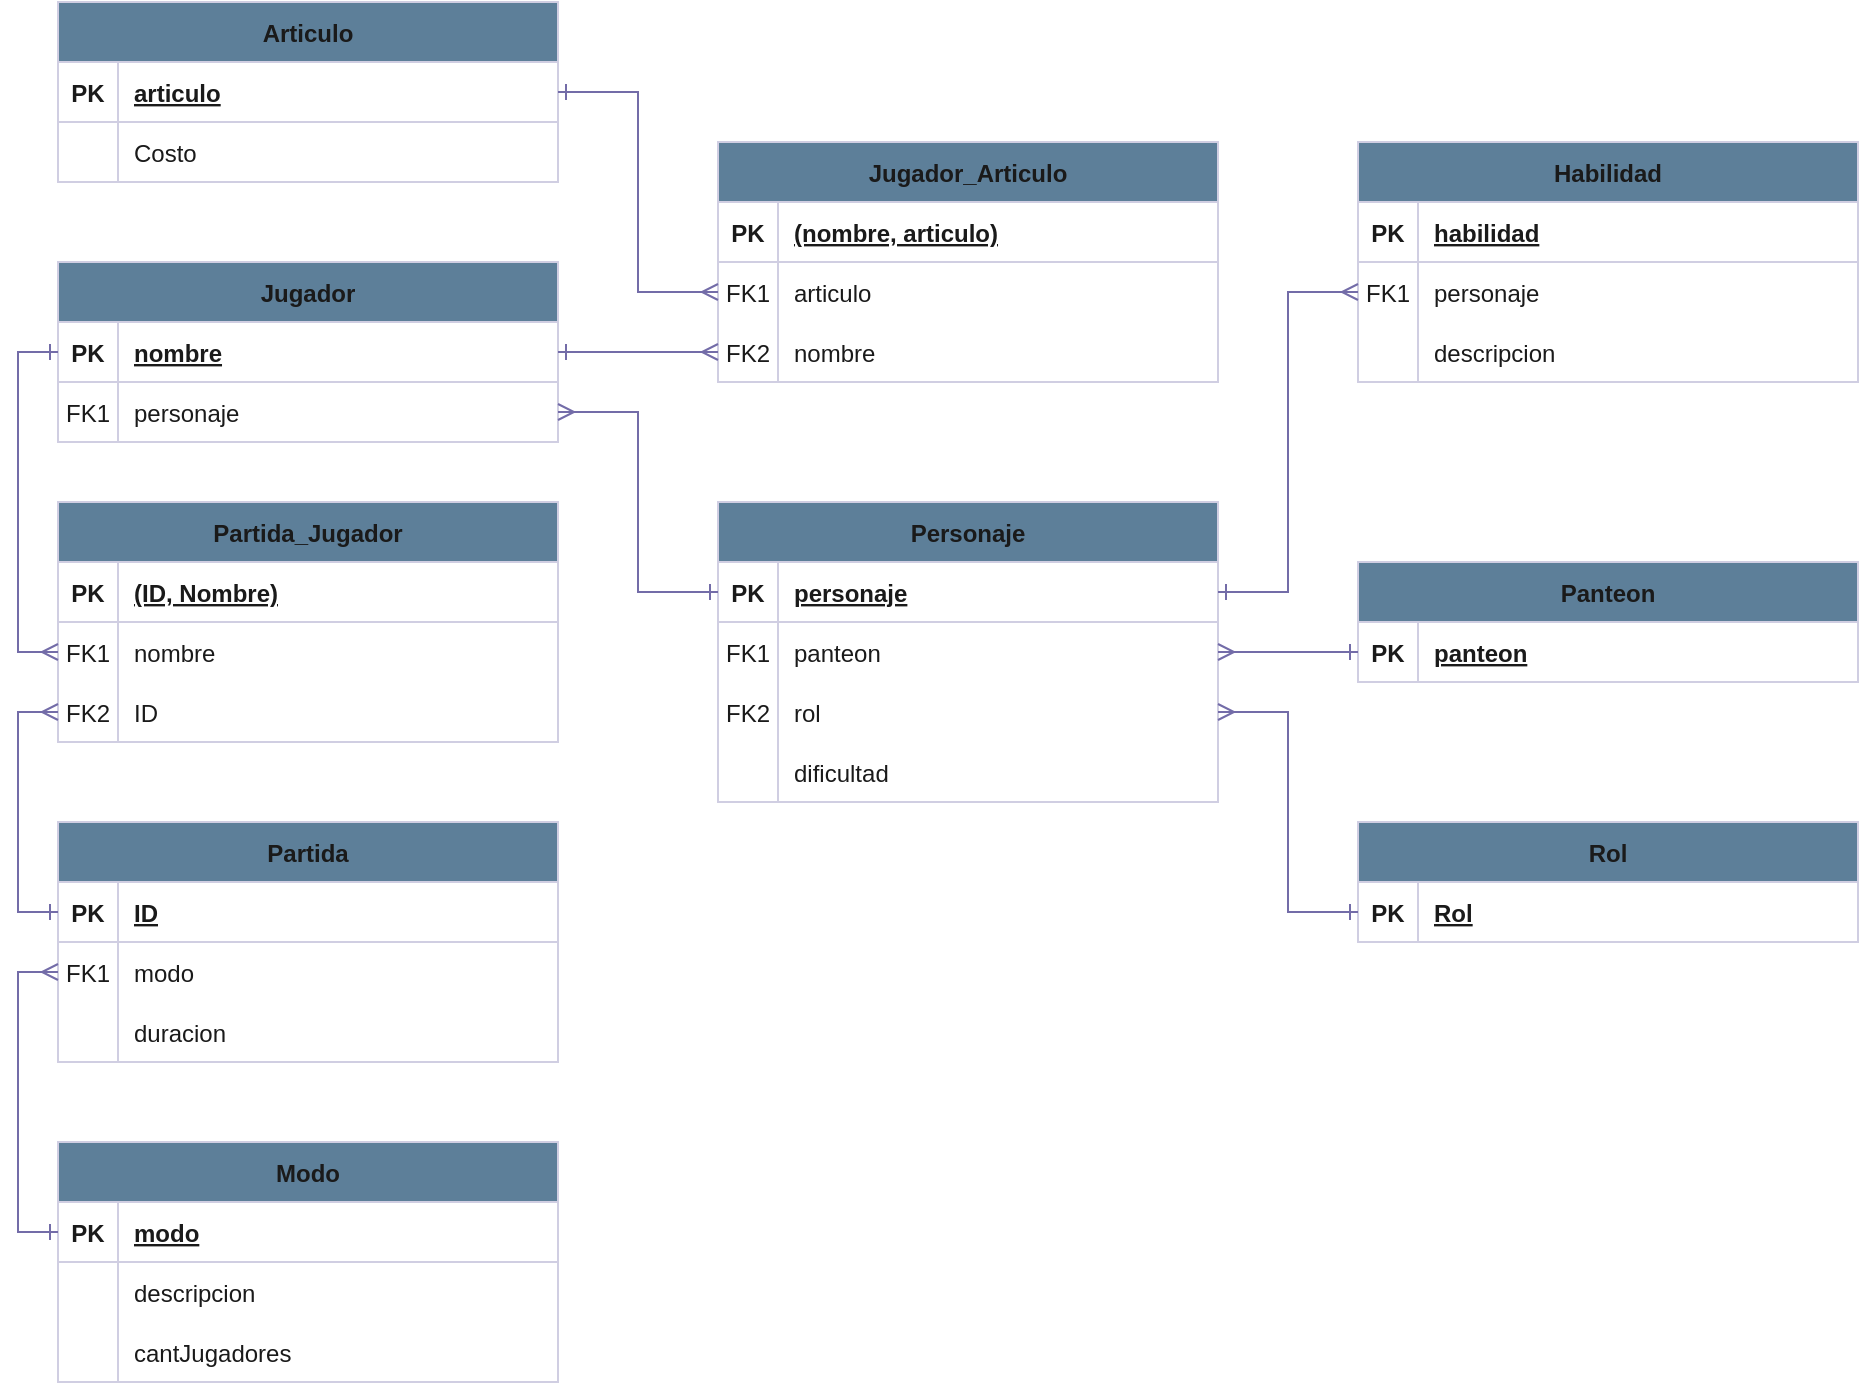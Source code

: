 <mxfile version="22.0.2" type="google">
  <diagram id="R2lEEEUBdFMjLlhIrx00" name="Page-1">
    <mxGraphModel grid="1" page="1" gridSize="10" guides="1" tooltips="1" connect="1" arrows="1" fold="1" pageScale="1" pageWidth="850" pageHeight="1100" math="0" shadow="0" extFonts="Permanent Marker^https://fonts.googleapis.com/css?family=Permanent+Marker">
      <root>
        <mxCell id="0" />
        <mxCell id="1" parent="0" />
        <mxCell id="KKrCqWCOpTI7izdTJBtK-105" value="" style="group" connectable="0" vertex="1" parent="1">
          <mxGeometry x="390" y="-130" width="900" height="690" as="geometry" />
        </mxCell>
        <mxCell id="nKN4ZVW61jlJvXk-M79a-65" value="Jugador" style="shape=table;startSize=30;container=1;collapsible=1;childLayout=tableLayout;fixedRows=1;rowLines=0;fontStyle=1;align=center;resizeLast=1;labelBackgroundColor=none;fillColor=#5D7F99;strokeColor=#D0CEE2;fontColor=#1A1A1A;" vertex="1" parent="KKrCqWCOpTI7izdTJBtK-105">
          <mxGeometry y="130" width="250" height="90" as="geometry" />
        </mxCell>
        <mxCell id="nKN4ZVW61jlJvXk-M79a-66" value="" style="shape=partialRectangle;collapsible=0;dropTarget=0;pointerEvents=0;fillColor=none;points=[[0,0.5],[1,0.5]];portConstraint=eastwest;top=0;left=0;right=0;bottom=1;labelBackgroundColor=none;strokeColor=#D0CEE2;fontColor=#1A1A1A;" vertex="1" parent="nKN4ZVW61jlJvXk-M79a-65">
          <mxGeometry y="30" width="250" height="30" as="geometry" />
        </mxCell>
        <mxCell id="nKN4ZVW61jlJvXk-M79a-67" value="PK" style="shape=partialRectangle;overflow=hidden;connectable=0;fillColor=none;top=0;left=0;bottom=0;right=0;fontStyle=1;labelBackgroundColor=none;strokeColor=#D0CEE2;fontColor=#1A1A1A;" vertex="1" parent="nKN4ZVW61jlJvXk-M79a-66">
          <mxGeometry width="30" height="30" as="geometry">
            <mxRectangle width="30" height="30" as="alternateBounds" />
          </mxGeometry>
        </mxCell>
        <mxCell id="nKN4ZVW61jlJvXk-M79a-68" value="nombre" style="shape=partialRectangle;overflow=hidden;connectable=0;fillColor=none;top=0;left=0;bottom=0;right=0;align=left;spacingLeft=6;fontStyle=5;labelBackgroundColor=none;strokeColor=#D0CEE2;fontColor=#1A1A1A;" vertex="1" parent="nKN4ZVW61jlJvXk-M79a-66">
          <mxGeometry x="30" width="220" height="30" as="geometry">
            <mxRectangle width="220" height="30" as="alternateBounds" />
          </mxGeometry>
        </mxCell>
        <mxCell id="nKN4ZVW61jlJvXk-M79a-69" value="" style="shape=partialRectangle;collapsible=0;dropTarget=0;pointerEvents=0;fillColor=none;points=[[0,0.5],[1,0.5]];portConstraint=eastwest;top=0;left=0;right=0;bottom=0;labelBackgroundColor=none;strokeColor=#D0CEE2;fontColor=#1A1A1A;" vertex="1" parent="nKN4ZVW61jlJvXk-M79a-65">
          <mxGeometry y="60" width="250" height="30" as="geometry" />
        </mxCell>
        <mxCell id="nKN4ZVW61jlJvXk-M79a-70" value="FK1" style="shape=partialRectangle;overflow=hidden;connectable=0;fillColor=none;top=0;left=0;bottom=0;right=0;labelBackgroundColor=none;strokeColor=#D0CEE2;fontColor=#1A1A1A;" vertex="1" parent="nKN4ZVW61jlJvXk-M79a-69">
          <mxGeometry width="30" height="30" as="geometry">
            <mxRectangle width="30" height="30" as="alternateBounds" />
          </mxGeometry>
        </mxCell>
        <mxCell id="nKN4ZVW61jlJvXk-M79a-71" value="personaje" style="shape=partialRectangle;overflow=hidden;connectable=0;fillColor=none;top=0;left=0;bottom=0;right=0;align=left;spacingLeft=6;labelBackgroundColor=none;strokeColor=#D0CEE2;fontColor=#1A1A1A;" vertex="1" parent="nKN4ZVW61jlJvXk-M79a-69">
          <mxGeometry x="30" width="220" height="30" as="geometry">
            <mxRectangle width="220" height="30" as="alternateBounds" />
          </mxGeometry>
        </mxCell>
        <mxCell id="nKN4ZVW61jlJvXk-M79a-75" value="Modo" style="shape=table;startSize=30;container=1;collapsible=1;childLayout=tableLayout;fixedRows=1;rowLines=0;fontStyle=1;align=center;resizeLast=1;labelBackgroundColor=none;fillColor=#5D7F99;strokeColor=#D0CEE2;fontColor=#1A1A1A;" vertex="1" parent="KKrCqWCOpTI7izdTJBtK-105">
          <mxGeometry y="570" width="250" height="120" as="geometry" />
        </mxCell>
        <mxCell id="nKN4ZVW61jlJvXk-M79a-76" value="" style="shape=partialRectangle;collapsible=0;dropTarget=0;pointerEvents=0;fillColor=none;points=[[0,0.5],[1,0.5]];portConstraint=eastwest;top=0;left=0;right=0;bottom=1;labelBackgroundColor=none;strokeColor=#D0CEE2;fontColor=#1A1A1A;" vertex="1" parent="nKN4ZVW61jlJvXk-M79a-75">
          <mxGeometry y="30" width="250" height="30" as="geometry" />
        </mxCell>
        <mxCell id="nKN4ZVW61jlJvXk-M79a-77" value="PK" style="shape=partialRectangle;overflow=hidden;connectable=0;fillColor=none;top=0;left=0;bottom=0;right=0;fontStyle=1;labelBackgroundColor=none;strokeColor=#D0CEE2;fontColor=#1A1A1A;" vertex="1" parent="nKN4ZVW61jlJvXk-M79a-76">
          <mxGeometry width="30" height="30" as="geometry">
            <mxRectangle width="30" height="30" as="alternateBounds" />
          </mxGeometry>
        </mxCell>
        <mxCell id="nKN4ZVW61jlJvXk-M79a-78" value="modo" style="shape=partialRectangle;overflow=hidden;connectable=0;fillColor=none;top=0;left=0;bottom=0;right=0;align=left;spacingLeft=6;fontStyle=5;labelBackgroundColor=none;strokeColor=#D0CEE2;fontColor=#1A1A1A;" vertex="1" parent="nKN4ZVW61jlJvXk-M79a-76">
          <mxGeometry x="30" width="220" height="30" as="geometry">
            <mxRectangle width="220" height="30" as="alternateBounds" />
          </mxGeometry>
        </mxCell>
        <mxCell id="nKN4ZVW61jlJvXk-M79a-79" value="" style="shape=partialRectangle;collapsible=0;dropTarget=0;pointerEvents=0;fillColor=none;points=[[0,0.5],[1,0.5]];portConstraint=eastwest;top=0;left=0;right=0;bottom=0;labelBackgroundColor=none;strokeColor=#D0CEE2;fontColor=#1A1A1A;" vertex="1" parent="nKN4ZVW61jlJvXk-M79a-75">
          <mxGeometry y="60" width="250" height="30" as="geometry" />
        </mxCell>
        <mxCell id="nKN4ZVW61jlJvXk-M79a-80" value="" style="shape=partialRectangle;overflow=hidden;connectable=0;fillColor=none;top=0;left=0;bottom=0;right=0;labelBackgroundColor=none;strokeColor=#D0CEE2;fontColor=#1A1A1A;" vertex="1" parent="nKN4ZVW61jlJvXk-M79a-79">
          <mxGeometry width="30" height="30" as="geometry">
            <mxRectangle width="30" height="30" as="alternateBounds" />
          </mxGeometry>
        </mxCell>
        <mxCell id="nKN4ZVW61jlJvXk-M79a-81" value="descripcion" style="shape=partialRectangle;overflow=hidden;connectable=0;fillColor=none;top=0;left=0;bottom=0;right=0;align=left;spacingLeft=6;labelBackgroundColor=none;strokeColor=#D0CEE2;fontColor=#1A1A1A;" vertex="1" parent="nKN4ZVW61jlJvXk-M79a-79">
          <mxGeometry x="30" width="220" height="30" as="geometry">
            <mxRectangle width="220" height="30" as="alternateBounds" />
          </mxGeometry>
        </mxCell>
        <mxCell id="nKN4ZVW61jlJvXk-M79a-82" value="" style="shape=partialRectangle;collapsible=0;dropTarget=0;pointerEvents=0;fillColor=none;points=[[0,0.5],[1,0.5]];portConstraint=eastwest;top=0;left=0;right=0;bottom=0;labelBackgroundColor=none;strokeColor=#D0CEE2;fontColor=#1A1A1A;" vertex="1" parent="nKN4ZVW61jlJvXk-M79a-75">
          <mxGeometry y="90" width="250" height="30" as="geometry" />
        </mxCell>
        <mxCell id="nKN4ZVW61jlJvXk-M79a-83" value="" style="shape=partialRectangle;overflow=hidden;connectable=0;fillColor=none;top=0;left=0;bottom=0;right=0;labelBackgroundColor=none;strokeColor=#D0CEE2;fontColor=#1A1A1A;" vertex="1" parent="nKN4ZVW61jlJvXk-M79a-82">
          <mxGeometry width="30" height="30" as="geometry">
            <mxRectangle width="30" height="30" as="alternateBounds" />
          </mxGeometry>
        </mxCell>
        <mxCell id="nKN4ZVW61jlJvXk-M79a-84" value="cantJugadores" style="shape=partialRectangle;overflow=hidden;connectable=0;fillColor=none;top=0;left=0;bottom=0;right=0;align=left;spacingLeft=6;labelBackgroundColor=none;strokeColor=#D0CEE2;fontColor=#1A1A1A;" vertex="1" parent="nKN4ZVW61jlJvXk-M79a-82">
          <mxGeometry x="30" width="220" height="30" as="geometry">
            <mxRectangle width="220" height="30" as="alternateBounds" />
          </mxGeometry>
        </mxCell>
        <mxCell id="nKN4ZVW61jlJvXk-M79a-85" value="Partida" style="shape=table;startSize=30;container=1;collapsible=1;childLayout=tableLayout;fixedRows=1;rowLines=0;fontStyle=1;align=center;resizeLast=1;labelBackgroundColor=none;fillColor=#5D7F99;strokeColor=#D0CEE2;fontColor=#1A1A1A;" vertex="1" parent="KKrCqWCOpTI7izdTJBtK-105">
          <mxGeometry y="410" width="250" height="120" as="geometry" />
        </mxCell>
        <mxCell id="nKN4ZVW61jlJvXk-M79a-86" value="" style="shape=partialRectangle;collapsible=0;dropTarget=0;pointerEvents=0;fillColor=none;points=[[0,0.5],[1,0.5]];portConstraint=eastwest;top=0;left=0;right=0;bottom=1;labelBackgroundColor=none;strokeColor=#D0CEE2;fontColor=#1A1A1A;" vertex="1" parent="nKN4ZVW61jlJvXk-M79a-85">
          <mxGeometry y="30" width="250" height="30" as="geometry" />
        </mxCell>
        <mxCell id="nKN4ZVW61jlJvXk-M79a-87" value="PK" style="shape=partialRectangle;overflow=hidden;connectable=0;fillColor=none;top=0;left=0;bottom=0;right=0;fontStyle=1;labelBackgroundColor=none;strokeColor=#D0CEE2;fontColor=#1A1A1A;" vertex="1" parent="nKN4ZVW61jlJvXk-M79a-86">
          <mxGeometry width="30" height="30" as="geometry">
            <mxRectangle width="30" height="30" as="alternateBounds" />
          </mxGeometry>
        </mxCell>
        <mxCell id="nKN4ZVW61jlJvXk-M79a-88" value="ID" style="shape=partialRectangle;overflow=hidden;connectable=0;fillColor=none;top=0;left=0;bottom=0;right=0;align=left;spacingLeft=6;fontStyle=5;labelBackgroundColor=none;strokeColor=#D0CEE2;fontColor=#1A1A1A;" vertex="1" parent="nKN4ZVW61jlJvXk-M79a-86">
          <mxGeometry x="30" width="220" height="30" as="geometry">
            <mxRectangle width="220" height="30" as="alternateBounds" />
          </mxGeometry>
        </mxCell>
        <mxCell id="nKN4ZVW61jlJvXk-M79a-89" value="" style="shape=partialRectangle;collapsible=0;dropTarget=0;pointerEvents=0;fillColor=none;points=[[0,0.5],[1,0.5]];portConstraint=eastwest;top=0;left=0;right=0;bottom=0;labelBackgroundColor=none;strokeColor=#D0CEE2;fontColor=#1A1A1A;" vertex="1" parent="nKN4ZVW61jlJvXk-M79a-85">
          <mxGeometry y="60" width="250" height="30" as="geometry" />
        </mxCell>
        <mxCell id="nKN4ZVW61jlJvXk-M79a-90" value="FK1" style="shape=partialRectangle;overflow=hidden;connectable=0;fillColor=none;top=0;left=0;bottom=0;right=0;labelBackgroundColor=none;strokeColor=#D0CEE2;fontColor=#1A1A1A;" vertex="1" parent="nKN4ZVW61jlJvXk-M79a-89">
          <mxGeometry width="30" height="30" as="geometry">
            <mxRectangle width="30" height="30" as="alternateBounds" />
          </mxGeometry>
        </mxCell>
        <mxCell id="nKN4ZVW61jlJvXk-M79a-91" value="modo" style="shape=partialRectangle;overflow=hidden;connectable=0;fillColor=none;top=0;left=0;bottom=0;right=0;align=left;spacingLeft=6;labelBackgroundColor=none;strokeColor=#D0CEE2;fontColor=#1A1A1A;" vertex="1" parent="nKN4ZVW61jlJvXk-M79a-89">
          <mxGeometry x="30" width="220" height="30" as="geometry">
            <mxRectangle width="220" height="30" as="alternateBounds" />
          </mxGeometry>
        </mxCell>
        <mxCell id="nKN4ZVW61jlJvXk-M79a-92" value="" style="shape=partialRectangle;collapsible=0;dropTarget=0;pointerEvents=0;fillColor=none;points=[[0,0.5],[1,0.5]];portConstraint=eastwest;top=0;left=0;right=0;bottom=0;labelBackgroundColor=none;strokeColor=#D0CEE2;fontColor=#1A1A1A;" vertex="1" parent="nKN4ZVW61jlJvXk-M79a-85">
          <mxGeometry y="90" width="250" height="30" as="geometry" />
        </mxCell>
        <mxCell id="nKN4ZVW61jlJvXk-M79a-93" value="" style="shape=partialRectangle;overflow=hidden;connectable=0;fillColor=none;top=0;left=0;bottom=0;right=0;labelBackgroundColor=none;strokeColor=#D0CEE2;fontColor=#1A1A1A;" vertex="1" parent="nKN4ZVW61jlJvXk-M79a-92">
          <mxGeometry width="30" height="30" as="geometry">
            <mxRectangle width="30" height="30" as="alternateBounds" />
          </mxGeometry>
        </mxCell>
        <mxCell id="nKN4ZVW61jlJvXk-M79a-94" value="duracion" style="shape=partialRectangle;overflow=hidden;connectable=0;fillColor=none;top=0;left=0;bottom=0;right=0;align=left;spacingLeft=6;labelBackgroundColor=none;strokeColor=#D0CEE2;fontColor=#1A1A1A;" vertex="1" parent="nKN4ZVW61jlJvXk-M79a-92">
          <mxGeometry x="30" width="220" height="30" as="geometry">
            <mxRectangle width="220" height="30" as="alternateBounds" />
          </mxGeometry>
        </mxCell>
        <mxCell id="KKrCqWCOpTI7izdTJBtK-41" value="Partida_Jugador" style="shape=table;startSize=30;container=1;collapsible=1;childLayout=tableLayout;fixedRows=1;rowLines=0;fontStyle=1;align=center;resizeLast=1;labelBackgroundColor=none;fillColor=#5D7F99;strokeColor=#D0CEE2;fontColor=#1A1A1A;" vertex="1" parent="KKrCqWCOpTI7izdTJBtK-105">
          <mxGeometry y="250" width="250" height="120" as="geometry" />
        </mxCell>
        <mxCell id="KKrCqWCOpTI7izdTJBtK-42" value="" style="shape=partialRectangle;collapsible=0;dropTarget=0;pointerEvents=0;fillColor=none;points=[[0,0.5],[1,0.5]];portConstraint=eastwest;top=0;left=0;right=0;bottom=1;labelBackgroundColor=none;strokeColor=#D0CEE2;fontColor=#1A1A1A;" vertex="1" parent="KKrCqWCOpTI7izdTJBtK-41">
          <mxGeometry y="30" width="250" height="30" as="geometry" />
        </mxCell>
        <mxCell id="KKrCqWCOpTI7izdTJBtK-43" value="PK" style="shape=partialRectangle;overflow=hidden;connectable=0;fillColor=none;top=0;left=0;bottom=0;right=0;fontStyle=1;labelBackgroundColor=none;strokeColor=#D0CEE2;fontColor=#1A1A1A;" vertex="1" parent="KKrCqWCOpTI7izdTJBtK-42">
          <mxGeometry width="30" height="30" as="geometry">
            <mxRectangle width="30" height="30" as="alternateBounds" />
          </mxGeometry>
        </mxCell>
        <mxCell id="KKrCqWCOpTI7izdTJBtK-44" value="(ID, Nombre)" style="shape=partialRectangle;overflow=hidden;connectable=0;fillColor=none;top=0;left=0;bottom=0;right=0;align=left;spacingLeft=6;fontStyle=5;labelBackgroundColor=none;strokeColor=#D0CEE2;fontColor=#1A1A1A;" vertex="1" parent="KKrCqWCOpTI7izdTJBtK-42">
          <mxGeometry x="30" width="220" height="30" as="geometry">
            <mxRectangle width="220" height="30" as="alternateBounds" />
          </mxGeometry>
        </mxCell>
        <mxCell id="KKrCqWCOpTI7izdTJBtK-45" value="" style="shape=partialRectangle;collapsible=0;dropTarget=0;pointerEvents=0;fillColor=none;points=[[0,0.5],[1,0.5]];portConstraint=eastwest;top=0;left=0;right=0;bottom=0;labelBackgroundColor=none;strokeColor=#D0CEE2;fontColor=#1A1A1A;" vertex="1" parent="KKrCqWCOpTI7izdTJBtK-41">
          <mxGeometry y="60" width="250" height="30" as="geometry" />
        </mxCell>
        <mxCell id="KKrCqWCOpTI7izdTJBtK-46" value="FK1" style="shape=partialRectangle;overflow=hidden;connectable=0;fillColor=none;top=0;left=0;bottom=0;right=0;labelBackgroundColor=none;strokeColor=#D0CEE2;fontColor=#1A1A1A;" vertex="1" parent="KKrCqWCOpTI7izdTJBtK-45">
          <mxGeometry width="30" height="30" as="geometry">
            <mxRectangle width="30" height="30" as="alternateBounds" />
          </mxGeometry>
        </mxCell>
        <mxCell id="KKrCqWCOpTI7izdTJBtK-47" value="nombre" style="shape=partialRectangle;overflow=hidden;connectable=0;fillColor=none;top=0;left=0;bottom=0;right=0;align=left;spacingLeft=6;labelBackgroundColor=none;strokeColor=#D0CEE2;fontColor=#1A1A1A;" vertex="1" parent="KKrCqWCOpTI7izdTJBtK-45">
          <mxGeometry x="30" width="220" height="30" as="geometry">
            <mxRectangle width="220" height="30" as="alternateBounds" />
          </mxGeometry>
        </mxCell>
        <mxCell id="KKrCqWCOpTI7izdTJBtK-48" value="" style="shape=partialRectangle;collapsible=0;dropTarget=0;pointerEvents=0;fillColor=none;points=[[0,0.5],[1,0.5]];portConstraint=eastwest;top=0;left=0;right=0;bottom=0;labelBackgroundColor=none;strokeColor=#D0CEE2;fontColor=#1A1A1A;" vertex="1" parent="KKrCqWCOpTI7izdTJBtK-41">
          <mxGeometry y="90" width="250" height="30" as="geometry" />
        </mxCell>
        <mxCell id="KKrCqWCOpTI7izdTJBtK-49" value="FK2" style="shape=partialRectangle;overflow=hidden;connectable=0;fillColor=none;top=0;left=0;bottom=0;right=0;labelBackgroundColor=none;strokeColor=#D0CEE2;fontColor=#1A1A1A;" vertex="1" parent="KKrCqWCOpTI7izdTJBtK-48">
          <mxGeometry width="30" height="30" as="geometry">
            <mxRectangle width="30" height="30" as="alternateBounds" />
          </mxGeometry>
        </mxCell>
        <mxCell id="KKrCqWCOpTI7izdTJBtK-50" value="ID" style="shape=partialRectangle;overflow=hidden;connectable=0;fillColor=none;top=0;left=0;bottom=0;right=0;align=left;spacingLeft=6;labelBackgroundColor=none;strokeColor=#D0CEE2;fontColor=#1A1A1A;" vertex="1" parent="KKrCqWCOpTI7izdTJBtK-48">
          <mxGeometry x="30" width="220" height="30" as="geometry">
            <mxRectangle width="220" height="30" as="alternateBounds" />
          </mxGeometry>
        </mxCell>
        <mxCell id="KKrCqWCOpTI7izdTJBtK-61" value="Articulo" style="shape=table;startSize=30;container=1;collapsible=1;childLayout=tableLayout;fixedRows=1;rowLines=0;fontStyle=1;align=center;resizeLast=1;labelBackgroundColor=none;fillColor=#5D7F99;strokeColor=#D0CEE2;fontColor=#1A1A1A;" vertex="1" parent="KKrCqWCOpTI7izdTJBtK-105">
          <mxGeometry width="250" height="90" as="geometry" />
        </mxCell>
        <mxCell id="KKrCqWCOpTI7izdTJBtK-62" value="" style="shape=partialRectangle;collapsible=0;dropTarget=0;pointerEvents=0;fillColor=none;points=[[0,0.5],[1,0.5]];portConstraint=eastwest;top=0;left=0;right=0;bottom=1;labelBackgroundColor=none;strokeColor=#D0CEE2;fontColor=#1A1A1A;" vertex="1" parent="KKrCqWCOpTI7izdTJBtK-61">
          <mxGeometry y="30" width="250" height="30" as="geometry" />
        </mxCell>
        <mxCell id="KKrCqWCOpTI7izdTJBtK-63" value="PK" style="shape=partialRectangle;overflow=hidden;connectable=0;fillColor=none;top=0;left=0;bottom=0;right=0;fontStyle=1;labelBackgroundColor=none;strokeColor=#D0CEE2;fontColor=#1A1A1A;" vertex="1" parent="KKrCqWCOpTI7izdTJBtK-62">
          <mxGeometry width="30" height="30" as="geometry">
            <mxRectangle width="30" height="30" as="alternateBounds" />
          </mxGeometry>
        </mxCell>
        <mxCell id="KKrCqWCOpTI7izdTJBtK-64" value="articulo" style="shape=partialRectangle;overflow=hidden;connectable=0;fillColor=none;top=0;left=0;bottom=0;right=0;align=left;spacingLeft=6;fontStyle=5;labelBackgroundColor=none;strokeColor=#D0CEE2;fontColor=#1A1A1A;" vertex="1" parent="KKrCqWCOpTI7izdTJBtK-62">
          <mxGeometry x="30" width="220" height="30" as="geometry">
            <mxRectangle width="220" height="30" as="alternateBounds" />
          </mxGeometry>
        </mxCell>
        <mxCell id="KKrCqWCOpTI7izdTJBtK-65" value="" style="shape=partialRectangle;collapsible=0;dropTarget=0;pointerEvents=0;fillColor=none;points=[[0,0.5],[1,0.5]];portConstraint=eastwest;top=0;left=0;right=0;bottom=0;labelBackgroundColor=none;strokeColor=#D0CEE2;fontColor=#1A1A1A;" vertex="1" parent="KKrCqWCOpTI7izdTJBtK-61">
          <mxGeometry y="60" width="250" height="30" as="geometry" />
        </mxCell>
        <mxCell id="KKrCqWCOpTI7izdTJBtK-66" value="" style="shape=partialRectangle;overflow=hidden;connectable=0;fillColor=none;top=0;left=0;bottom=0;right=0;labelBackgroundColor=none;strokeColor=#D0CEE2;fontColor=#1A1A1A;" vertex="1" parent="KKrCqWCOpTI7izdTJBtK-65">
          <mxGeometry width="30" height="30" as="geometry">
            <mxRectangle width="30" height="30" as="alternateBounds" />
          </mxGeometry>
        </mxCell>
        <mxCell id="KKrCqWCOpTI7izdTJBtK-67" value="Costo" style="shape=partialRectangle;overflow=hidden;connectable=0;fillColor=none;top=0;left=0;bottom=0;right=0;align=left;spacingLeft=6;labelBackgroundColor=none;strokeColor=#D0CEE2;fontColor=#1A1A1A;" vertex="1" parent="KKrCqWCOpTI7izdTJBtK-65">
          <mxGeometry x="30" width="220" height="30" as="geometry">
            <mxRectangle width="220" height="30" as="alternateBounds" />
          </mxGeometry>
        </mxCell>
        <mxCell id="KKrCqWCOpTI7izdTJBtK-77" style="edgeStyle=orthogonalEdgeStyle;rounded=0;orthogonalLoop=1;jettySize=auto;html=1;entryX=0;entryY=0.5;entryDx=0;entryDy=0;strokeColor=#736CA8;fontColor=#1A1A1A;endArrow=ERmany;endFill=0;startArrow=ERone;startFill=0;" edge="1" parent="KKrCqWCOpTI7izdTJBtK-105" source="nKN4ZVW61jlJvXk-M79a-76" target="nKN4ZVW61jlJvXk-M79a-89">
          <mxGeometry relative="1" as="geometry" />
        </mxCell>
        <mxCell id="KKrCqWCOpTI7izdTJBtK-78" style="edgeStyle=orthogonalEdgeStyle;rounded=0;orthogonalLoop=1;jettySize=auto;html=1;entryX=0;entryY=0.5;entryDx=0;entryDy=0;strokeColor=#736CA8;fontColor=#1A1A1A;startArrow=ERone;startFill=0;endArrow=ERmany;endFill=0;" edge="1" parent="KKrCqWCOpTI7izdTJBtK-105" source="nKN4ZVW61jlJvXk-M79a-86" target="KKrCqWCOpTI7izdTJBtK-48">
          <mxGeometry relative="1" as="geometry" />
        </mxCell>
        <mxCell id="KKrCqWCOpTI7izdTJBtK-79" style="edgeStyle=orthogonalEdgeStyle;rounded=0;orthogonalLoop=1;jettySize=auto;html=1;entryX=0;entryY=0.5;entryDx=0;entryDy=0;strokeColor=#736CA8;fontColor=#1A1A1A;endArrow=ERone;endFill=0;startArrow=ERmany;startFill=0;" edge="1" parent="KKrCqWCOpTI7izdTJBtK-105" source="KKrCqWCOpTI7izdTJBtK-45" target="nKN4ZVW61jlJvXk-M79a-66">
          <mxGeometry relative="1" as="geometry" />
        </mxCell>
        <mxCell id="KKrCqWCOpTI7izdTJBtK-87" value="Jugador_Articulo" style="shape=table;startSize=30;container=1;collapsible=1;childLayout=tableLayout;fixedRows=1;rowLines=0;fontStyle=1;align=center;resizeLast=1;labelBackgroundColor=none;fillColor=#5D7F99;strokeColor=#D0CEE2;fontColor=#1A1A1A;" vertex="1" parent="KKrCqWCOpTI7izdTJBtK-105">
          <mxGeometry x="330" y="70" width="250" height="120" as="geometry" />
        </mxCell>
        <mxCell id="KKrCqWCOpTI7izdTJBtK-88" value="" style="shape=partialRectangle;collapsible=0;dropTarget=0;pointerEvents=0;fillColor=none;points=[[0,0.5],[1,0.5]];portConstraint=eastwest;top=0;left=0;right=0;bottom=1;labelBackgroundColor=none;strokeColor=#D0CEE2;fontColor=#1A1A1A;" vertex="1" parent="KKrCqWCOpTI7izdTJBtK-87">
          <mxGeometry y="30" width="250" height="30" as="geometry" />
        </mxCell>
        <mxCell id="KKrCqWCOpTI7izdTJBtK-89" value="PK" style="shape=partialRectangle;overflow=hidden;connectable=0;fillColor=none;top=0;left=0;bottom=0;right=0;fontStyle=1;labelBackgroundColor=none;strokeColor=#D0CEE2;fontColor=#1A1A1A;" vertex="1" parent="KKrCqWCOpTI7izdTJBtK-88">
          <mxGeometry width="30" height="30" as="geometry">
            <mxRectangle width="30" height="30" as="alternateBounds" />
          </mxGeometry>
        </mxCell>
        <mxCell id="KKrCqWCOpTI7izdTJBtK-90" value="(nombre, articulo)" style="shape=partialRectangle;overflow=hidden;connectable=0;fillColor=none;top=0;left=0;bottom=0;right=0;align=left;spacingLeft=6;fontStyle=5;labelBackgroundColor=none;strokeColor=#D0CEE2;fontColor=#1A1A1A;" vertex="1" parent="KKrCqWCOpTI7izdTJBtK-88">
          <mxGeometry x="30" width="220" height="30" as="geometry">
            <mxRectangle width="220" height="30" as="alternateBounds" />
          </mxGeometry>
        </mxCell>
        <mxCell id="KKrCqWCOpTI7izdTJBtK-91" value="" style="shape=partialRectangle;collapsible=0;dropTarget=0;pointerEvents=0;fillColor=none;points=[[0,0.5],[1,0.5]];portConstraint=eastwest;top=0;left=0;right=0;bottom=0;labelBackgroundColor=none;strokeColor=#D0CEE2;fontColor=#1A1A1A;" vertex="1" parent="KKrCqWCOpTI7izdTJBtK-87">
          <mxGeometry y="60" width="250" height="30" as="geometry" />
        </mxCell>
        <mxCell id="KKrCqWCOpTI7izdTJBtK-92" value="FK1" style="shape=partialRectangle;overflow=hidden;connectable=0;fillColor=none;top=0;left=0;bottom=0;right=0;labelBackgroundColor=none;strokeColor=#D0CEE2;fontColor=#1A1A1A;" vertex="1" parent="KKrCqWCOpTI7izdTJBtK-91">
          <mxGeometry width="30" height="30" as="geometry">
            <mxRectangle width="30" height="30" as="alternateBounds" />
          </mxGeometry>
        </mxCell>
        <mxCell id="KKrCqWCOpTI7izdTJBtK-93" value="articulo" style="shape=partialRectangle;overflow=hidden;connectable=0;fillColor=none;top=0;left=0;bottom=0;right=0;align=left;spacingLeft=6;labelBackgroundColor=none;strokeColor=#D0CEE2;fontColor=#1A1A1A;" vertex="1" parent="KKrCqWCOpTI7izdTJBtK-91">
          <mxGeometry x="30" width="220" height="30" as="geometry">
            <mxRectangle width="220" height="30" as="alternateBounds" />
          </mxGeometry>
        </mxCell>
        <mxCell id="KKrCqWCOpTI7izdTJBtK-94" style="shape=partialRectangle;collapsible=0;dropTarget=0;pointerEvents=0;fillColor=none;points=[[0,0.5],[1,0.5]];portConstraint=eastwest;top=0;left=0;right=0;bottom=0;labelBackgroundColor=none;strokeColor=#D0CEE2;fontColor=#1A1A1A;" vertex="1" parent="KKrCqWCOpTI7izdTJBtK-87">
          <mxGeometry y="90" width="250" height="30" as="geometry" />
        </mxCell>
        <mxCell id="KKrCqWCOpTI7izdTJBtK-95" value="FK2" style="shape=partialRectangle;overflow=hidden;connectable=0;fillColor=none;top=0;left=0;bottom=0;right=0;labelBackgroundColor=none;strokeColor=#D0CEE2;fontColor=#1A1A1A;" vertex="1" parent="KKrCqWCOpTI7izdTJBtK-94">
          <mxGeometry width="30" height="30" as="geometry">
            <mxRectangle width="30" height="30" as="alternateBounds" />
          </mxGeometry>
        </mxCell>
        <mxCell id="KKrCqWCOpTI7izdTJBtK-96" value="nombre" style="shape=partialRectangle;overflow=hidden;connectable=0;fillColor=none;top=0;left=0;bottom=0;right=0;align=left;spacingLeft=6;labelBackgroundColor=none;strokeColor=#D0CEE2;fontColor=#1A1A1A;" vertex="1" parent="KKrCqWCOpTI7izdTJBtK-94">
          <mxGeometry x="30" width="220" height="30" as="geometry">
            <mxRectangle width="220" height="30" as="alternateBounds" />
          </mxGeometry>
        </mxCell>
        <mxCell id="KKrCqWCOpTI7izdTJBtK-11" value="Habilidad" style="shape=table;startSize=30;container=1;collapsible=1;childLayout=tableLayout;fixedRows=1;rowLines=0;fontStyle=1;align=center;resizeLast=1;labelBackgroundColor=none;fillColor=#5D7F99;strokeColor=#D0CEE2;fontColor=#1A1A1A;" vertex="1" parent="KKrCqWCOpTI7izdTJBtK-105">
          <mxGeometry x="650" y="70" width="250" height="120" as="geometry" />
        </mxCell>
        <mxCell id="KKrCqWCOpTI7izdTJBtK-12" value="" style="shape=partialRectangle;collapsible=0;dropTarget=0;pointerEvents=0;fillColor=none;points=[[0,0.5],[1,0.5]];portConstraint=eastwest;top=0;left=0;right=0;bottom=1;labelBackgroundColor=none;strokeColor=#D0CEE2;fontColor=#1A1A1A;" vertex="1" parent="KKrCqWCOpTI7izdTJBtK-11">
          <mxGeometry y="30" width="250" height="30" as="geometry" />
        </mxCell>
        <mxCell id="KKrCqWCOpTI7izdTJBtK-13" value="PK" style="shape=partialRectangle;overflow=hidden;connectable=0;fillColor=none;top=0;left=0;bottom=0;right=0;fontStyle=1;labelBackgroundColor=none;strokeColor=#D0CEE2;fontColor=#1A1A1A;" vertex="1" parent="KKrCqWCOpTI7izdTJBtK-12">
          <mxGeometry width="30" height="30" as="geometry">
            <mxRectangle width="30" height="30" as="alternateBounds" />
          </mxGeometry>
        </mxCell>
        <mxCell id="KKrCqWCOpTI7izdTJBtK-14" value="habilidad" style="shape=partialRectangle;overflow=hidden;connectable=0;fillColor=none;top=0;left=0;bottom=0;right=0;align=left;spacingLeft=6;fontStyle=5;labelBackgroundColor=none;strokeColor=#D0CEE2;fontColor=#1A1A1A;" vertex="1" parent="KKrCqWCOpTI7izdTJBtK-12">
          <mxGeometry x="30" width="220" height="30" as="geometry">
            <mxRectangle width="220" height="30" as="alternateBounds" />
          </mxGeometry>
        </mxCell>
        <mxCell id="KKrCqWCOpTI7izdTJBtK-15" value="" style="shape=partialRectangle;collapsible=0;dropTarget=0;pointerEvents=0;fillColor=none;points=[[0,0.5],[1,0.5]];portConstraint=eastwest;top=0;left=0;right=0;bottom=0;labelBackgroundColor=none;strokeColor=#D0CEE2;fontColor=#1A1A1A;" vertex="1" parent="KKrCqWCOpTI7izdTJBtK-11">
          <mxGeometry y="60" width="250" height="30" as="geometry" />
        </mxCell>
        <mxCell id="KKrCqWCOpTI7izdTJBtK-16" value="FK1" style="shape=partialRectangle;overflow=hidden;connectable=0;fillColor=none;top=0;left=0;bottom=0;right=0;labelBackgroundColor=none;strokeColor=#D0CEE2;fontColor=#1A1A1A;" vertex="1" parent="KKrCqWCOpTI7izdTJBtK-15">
          <mxGeometry width="30" height="30" as="geometry">
            <mxRectangle width="30" height="30" as="alternateBounds" />
          </mxGeometry>
        </mxCell>
        <mxCell id="KKrCqWCOpTI7izdTJBtK-17" value="personaje" style="shape=partialRectangle;overflow=hidden;connectable=0;fillColor=none;top=0;left=0;bottom=0;right=0;align=left;spacingLeft=6;labelBackgroundColor=none;strokeColor=#D0CEE2;fontColor=#1A1A1A;" vertex="1" parent="KKrCqWCOpTI7izdTJBtK-15">
          <mxGeometry x="30" width="220" height="30" as="geometry">
            <mxRectangle width="220" height="30" as="alternateBounds" />
          </mxGeometry>
        </mxCell>
        <mxCell id="KKrCqWCOpTI7izdTJBtK-18" value="" style="shape=partialRectangle;collapsible=0;dropTarget=0;pointerEvents=0;fillColor=none;points=[[0,0.5],[1,0.5]];portConstraint=eastwest;top=0;left=0;right=0;bottom=0;labelBackgroundColor=none;strokeColor=#D0CEE2;fontColor=#1A1A1A;" vertex="1" parent="KKrCqWCOpTI7izdTJBtK-11">
          <mxGeometry y="90" width="250" height="30" as="geometry" />
        </mxCell>
        <mxCell id="KKrCqWCOpTI7izdTJBtK-19" value="" style="shape=partialRectangle;overflow=hidden;connectable=0;fillColor=none;top=0;left=0;bottom=0;right=0;labelBackgroundColor=none;strokeColor=#D0CEE2;fontColor=#1A1A1A;" vertex="1" parent="KKrCqWCOpTI7izdTJBtK-18">
          <mxGeometry width="30" height="30" as="geometry">
            <mxRectangle width="30" height="30" as="alternateBounds" />
          </mxGeometry>
        </mxCell>
        <mxCell id="KKrCqWCOpTI7izdTJBtK-20" value="descripcion" style="shape=partialRectangle;overflow=hidden;connectable=0;fillColor=none;top=0;left=0;bottom=0;right=0;align=left;spacingLeft=6;labelBackgroundColor=none;strokeColor=#D0CEE2;fontColor=#1A1A1A;" vertex="1" parent="KKrCqWCOpTI7izdTJBtK-18">
          <mxGeometry x="30" width="220" height="30" as="geometry">
            <mxRectangle width="220" height="30" as="alternateBounds" />
          </mxGeometry>
        </mxCell>
        <mxCell id="KKrCqWCOpTI7izdTJBtK-21" value="Rol" style="shape=table;startSize=30;container=1;collapsible=1;childLayout=tableLayout;fixedRows=1;rowLines=0;fontStyle=1;align=center;resizeLast=1;labelBackgroundColor=none;fillColor=#5D7F99;strokeColor=#D0CEE2;fontColor=#1A1A1A;" vertex="1" parent="KKrCqWCOpTI7izdTJBtK-105">
          <mxGeometry x="650" y="410" width="250" height="60" as="geometry" />
        </mxCell>
        <mxCell id="KKrCqWCOpTI7izdTJBtK-22" value="" style="shape=partialRectangle;collapsible=0;dropTarget=0;pointerEvents=0;fillColor=none;points=[[0,0.5],[1,0.5]];portConstraint=eastwest;top=0;left=0;right=0;bottom=1;labelBackgroundColor=none;strokeColor=#D0CEE2;fontColor=#1A1A1A;" vertex="1" parent="KKrCqWCOpTI7izdTJBtK-21">
          <mxGeometry y="30" width="250" height="30" as="geometry" />
        </mxCell>
        <mxCell id="KKrCqWCOpTI7izdTJBtK-23" value="PK" style="shape=partialRectangle;overflow=hidden;connectable=0;fillColor=none;top=0;left=0;bottom=0;right=0;fontStyle=1;labelBackgroundColor=none;strokeColor=#D0CEE2;fontColor=#1A1A1A;" vertex="1" parent="KKrCqWCOpTI7izdTJBtK-22">
          <mxGeometry width="30" height="30" as="geometry">
            <mxRectangle width="30" height="30" as="alternateBounds" />
          </mxGeometry>
        </mxCell>
        <mxCell id="KKrCqWCOpTI7izdTJBtK-24" value="Rol" style="shape=partialRectangle;overflow=hidden;connectable=0;fillColor=none;top=0;left=0;bottom=0;right=0;align=left;spacingLeft=6;fontStyle=5;labelBackgroundColor=none;strokeColor=#D0CEE2;fontColor=#1A1A1A;" vertex="1" parent="KKrCqWCOpTI7izdTJBtK-22">
          <mxGeometry x="30" width="220" height="30" as="geometry">
            <mxRectangle width="220" height="30" as="alternateBounds" />
          </mxGeometry>
        </mxCell>
        <mxCell id="KKrCqWCOpTI7izdTJBtK-31" value="Panteon" style="shape=table;startSize=30;container=1;collapsible=1;childLayout=tableLayout;fixedRows=1;rowLines=0;fontStyle=1;align=center;resizeLast=1;labelBackgroundColor=none;fillColor=#5D7F99;strokeColor=#D0CEE2;fontColor=#1A1A1A;" vertex="1" parent="KKrCqWCOpTI7izdTJBtK-105">
          <mxGeometry x="650" y="280" width="250" height="60" as="geometry" />
        </mxCell>
        <mxCell id="KKrCqWCOpTI7izdTJBtK-32" value="" style="shape=partialRectangle;collapsible=0;dropTarget=0;pointerEvents=0;fillColor=none;points=[[0,0.5],[1,0.5]];portConstraint=eastwest;top=0;left=0;right=0;bottom=1;labelBackgroundColor=none;strokeColor=#D0CEE2;fontColor=#1A1A1A;" vertex="1" parent="KKrCqWCOpTI7izdTJBtK-31">
          <mxGeometry y="30" width="250" height="30" as="geometry" />
        </mxCell>
        <mxCell id="KKrCqWCOpTI7izdTJBtK-33" value="PK" style="shape=partialRectangle;overflow=hidden;connectable=0;fillColor=none;top=0;left=0;bottom=0;right=0;fontStyle=1;labelBackgroundColor=none;strokeColor=#D0CEE2;fontColor=#1A1A1A;" vertex="1" parent="KKrCqWCOpTI7izdTJBtK-32">
          <mxGeometry width="30" height="30" as="geometry">
            <mxRectangle width="30" height="30" as="alternateBounds" />
          </mxGeometry>
        </mxCell>
        <mxCell id="KKrCqWCOpTI7izdTJBtK-34" value="panteon" style="shape=partialRectangle;overflow=hidden;connectable=0;fillColor=none;top=0;left=0;bottom=0;right=0;align=left;spacingLeft=6;fontStyle=5;labelBackgroundColor=none;strokeColor=#D0CEE2;fontColor=#1A1A1A;" vertex="1" parent="KKrCqWCOpTI7izdTJBtK-32">
          <mxGeometry x="30" width="220" height="30" as="geometry">
            <mxRectangle width="220" height="30" as="alternateBounds" />
          </mxGeometry>
        </mxCell>
        <mxCell id="KKrCqWCOpTI7izdTJBtK-51" value="Personaje" style="shape=table;startSize=30;container=1;collapsible=1;childLayout=tableLayout;fixedRows=1;rowLines=0;fontStyle=1;align=center;resizeLast=1;labelBackgroundColor=none;fillColor=#5D7F99;strokeColor=#D0CEE2;fontColor=#1A1A1A;" vertex="1" parent="KKrCqWCOpTI7izdTJBtK-105">
          <mxGeometry x="330" y="250" width="250" height="150" as="geometry" />
        </mxCell>
        <mxCell id="KKrCqWCOpTI7izdTJBtK-52" value="" style="shape=partialRectangle;collapsible=0;dropTarget=0;pointerEvents=0;fillColor=none;points=[[0,0.5],[1,0.5]];portConstraint=eastwest;top=0;left=0;right=0;bottom=1;labelBackgroundColor=none;strokeColor=#D0CEE2;fontColor=#1A1A1A;" vertex="1" parent="KKrCqWCOpTI7izdTJBtK-51">
          <mxGeometry y="30" width="250" height="30" as="geometry" />
        </mxCell>
        <mxCell id="KKrCqWCOpTI7izdTJBtK-53" value="PK" style="shape=partialRectangle;overflow=hidden;connectable=0;fillColor=none;top=0;left=0;bottom=0;right=0;fontStyle=1;labelBackgroundColor=none;strokeColor=#D0CEE2;fontColor=#1A1A1A;" vertex="1" parent="KKrCqWCOpTI7izdTJBtK-52">
          <mxGeometry width="30" height="30" as="geometry">
            <mxRectangle width="30" height="30" as="alternateBounds" />
          </mxGeometry>
        </mxCell>
        <mxCell id="KKrCqWCOpTI7izdTJBtK-54" value="personaje" style="shape=partialRectangle;overflow=hidden;connectable=0;fillColor=none;top=0;left=0;bottom=0;right=0;align=left;spacingLeft=6;fontStyle=5;labelBackgroundColor=none;strokeColor=#D0CEE2;fontColor=#1A1A1A;" vertex="1" parent="KKrCqWCOpTI7izdTJBtK-52">
          <mxGeometry x="30" width="220" height="30" as="geometry">
            <mxRectangle width="220" height="30" as="alternateBounds" />
          </mxGeometry>
        </mxCell>
        <mxCell id="KKrCqWCOpTI7izdTJBtK-55" value="" style="shape=partialRectangle;collapsible=0;dropTarget=0;pointerEvents=0;fillColor=none;points=[[0,0.5],[1,0.5]];portConstraint=eastwest;top=0;left=0;right=0;bottom=0;labelBackgroundColor=none;strokeColor=#D0CEE2;fontColor=#1A1A1A;" vertex="1" parent="KKrCqWCOpTI7izdTJBtK-51">
          <mxGeometry y="60" width="250" height="30" as="geometry" />
        </mxCell>
        <mxCell id="KKrCqWCOpTI7izdTJBtK-56" value="FK1" style="shape=partialRectangle;overflow=hidden;connectable=0;fillColor=none;top=0;left=0;bottom=0;right=0;labelBackgroundColor=none;strokeColor=#D0CEE2;fontColor=#1A1A1A;" vertex="1" parent="KKrCqWCOpTI7izdTJBtK-55">
          <mxGeometry width="30" height="30" as="geometry">
            <mxRectangle width="30" height="30" as="alternateBounds" />
          </mxGeometry>
        </mxCell>
        <mxCell id="KKrCqWCOpTI7izdTJBtK-57" value="panteon" style="shape=partialRectangle;overflow=hidden;connectable=0;fillColor=none;top=0;left=0;bottom=0;right=0;align=left;spacingLeft=6;labelBackgroundColor=none;strokeColor=#D0CEE2;fontColor=#1A1A1A;" vertex="1" parent="KKrCqWCOpTI7izdTJBtK-55">
          <mxGeometry x="30" width="220" height="30" as="geometry">
            <mxRectangle width="220" height="30" as="alternateBounds" />
          </mxGeometry>
        </mxCell>
        <mxCell id="KKrCqWCOpTI7izdTJBtK-58" value="" style="shape=partialRectangle;collapsible=0;dropTarget=0;pointerEvents=0;fillColor=none;points=[[0,0.5],[1,0.5]];portConstraint=eastwest;top=0;left=0;right=0;bottom=0;labelBackgroundColor=none;strokeColor=#D0CEE2;fontColor=#1A1A1A;" vertex="1" parent="KKrCqWCOpTI7izdTJBtK-51">
          <mxGeometry y="90" width="250" height="30" as="geometry" />
        </mxCell>
        <mxCell id="KKrCqWCOpTI7izdTJBtK-59" value="FK2" style="shape=partialRectangle;overflow=hidden;connectable=0;fillColor=none;top=0;left=0;bottom=0;right=0;labelBackgroundColor=none;strokeColor=#D0CEE2;fontColor=#1A1A1A;" vertex="1" parent="KKrCqWCOpTI7izdTJBtK-58">
          <mxGeometry width="30" height="30" as="geometry">
            <mxRectangle width="30" height="30" as="alternateBounds" />
          </mxGeometry>
        </mxCell>
        <mxCell id="KKrCqWCOpTI7izdTJBtK-60" value="rol" style="shape=partialRectangle;overflow=hidden;connectable=0;fillColor=none;top=0;left=0;bottom=0;right=0;align=left;spacingLeft=6;labelBackgroundColor=none;strokeColor=#D0CEE2;fontColor=#1A1A1A;" vertex="1" parent="KKrCqWCOpTI7izdTJBtK-58">
          <mxGeometry x="30" width="220" height="30" as="geometry">
            <mxRectangle width="220" height="30" as="alternateBounds" />
          </mxGeometry>
        </mxCell>
        <mxCell id="KKrCqWCOpTI7izdTJBtK-74" style="shape=partialRectangle;collapsible=0;dropTarget=0;pointerEvents=0;fillColor=none;points=[[0,0.5],[1,0.5]];portConstraint=eastwest;top=0;left=0;right=0;bottom=0;labelBackgroundColor=none;strokeColor=#D0CEE2;fontColor=#1A1A1A;" vertex="1" parent="KKrCqWCOpTI7izdTJBtK-51">
          <mxGeometry y="120" width="250" height="30" as="geometry" />
        </mxCell>
        <mxCell id="KKrCqWCOpTI7izdTJBtK-75" style="shape=partialRectangle;overflow=hidden;connectable=0;fillColor=none;top=0;left=0;bottom=0;right=0;labelBackgroundColor=none;strokeColor=#D0CEE2;fontColor=#1A1A1A;" vertex="1" parent="KKrCqWCOpTI7izdTJBtK-74">
          <mxGeometry width="30" height="30" as="geometry">
            <mxRectangle width="30" height="30" as="alternateBounds" />
          </mxGeometry>
        </mxCell>
        <mxCell id="KKrCqWCOpTI7izdTJBtK-76" value="dificultad" style="shape=partialRectangle;overflow=hidden;connectable=0;fillColor=none;top=0;left=0;bottom=0;right=0;align=left;spacingLeft=6;labelBackgroundColor=none;strokeColor=#D0CEE2;fontColor=#1A1A1A;" vertex="1" parent="KKrCqWCOpTI7izdTJBtK-74">
          <mxGeometry x="30" width="220" height="30" as="geometry">
            <mxRectangle width="220" height="30" as="alternateBounds" />
          </mxGeometry>
        </mxCell>
        <mxCell id="KKrCqWCOpTI7izdTJBtK-98" style="edgeStyle=orthogonalEdgeStyle;rounded=0;orthogonalLoop=1;jettySize=auto;html=1;entryX=1;entryY=0.5;entryDx=0;entryDy=0;strokeColor=#736CA8;fontColor=#1A1A1A;endArrow=ERone;endFill=0;startArrow=ERmany;startFill=0;" edge="1" parent="KKrCqWCOpTI7izdTJBtK-105" source="KKrCqWCOpTI7izdTJBtK-94" target="nKN4ZVW61jlJvXk-M79a-66">
          <mxGeometry relative="1" as="geometry" />
        </mxCell>
        <mxCell id="KKrCqWCOpTI7izdTJBtK-99" style="edgeStyle=orthogonalEdgeStyle;rounded=0;orthogonalLoop=1;jettySize=auto;html=1;entryX=0;entryY=0.5;entryDx=0;entryDy=0;strokeColor=#736CA8;fontColor=#1A1A1A;endArrow=ERmany;endFill=0;startArrow=ERone;startFill=0;" edge="1" parent="KKrCqWCOpTI7izdTJBtK-105" source="KKrCqWCOpTI7izdTJBtK-62" target="KKrCqWCOpTI7izdTJBtK-91">
          <mxGeometry relative="1" as="geometry" />
        </mxCell>
        <mxCell id="KKrCqWCOpTI7izdTJBtK-101" style="edgeStyle=orthogonalEdgeStyle;rounded=0;orthogonalLoop=1;jettySize=auto;html=1;entryX=0;entryY=0.5;entryDx=0;entryDy=0;strokeColor=#736CA8;fontColor=#1A1A1A;startArrow=ERmany;startFill=0;endArrow=ERone;endFill=0;" edge="1" parent="KKrCqWCOpTI7izdTJBtK-105" source="nKN4ZVW61jlJvXk-M79a-69" target="KKrCqWCOpTI7izdTJBtK-52">
          <mxGeometry relative="1" as="geometry" />
        </mxCell>
        <mxCell id="KKrCqWCOpTI7izdTJBtK-104" style="edgeStyle=orthogonalEdgeStyle;rounded=0;orthogonalLoop=1;jettySize=auto;html=1;entryX=1;entryY=0.5;entryDx=0;entryDy=0;strokeColor=#736CA8;fontColor=#1A1A1A;exitX=0;exitY=0.5;exitDx=0;exitDy=0;endArrow=ERmany;endFill=0;startArrow=ERone;startFill=0;" edge="1" parent="KKrCqWCOpTI7izdTJBtK-105" source="KKrCqWCOpTI7izdTJBtK-32" target="KKrCqWCOpTI7izdTJBtK-55">
          <mxGeometry relative="1" as="geometry" />
        </mxCell>
        <mxCell id="KKrCqWCOpTI7izdTJBtK-102" style="edgeStyle=orthogonalEdgeStyle;rounded=0;orthogonalLoop=1;jettySize=auto;html=1;entryX=0;entryY=0.5;entryDx=0;entryDy=0;strokeColor=#736CA8;fontColor=#1A1A1A;endArrow=ERmany;endFill=0;startArrow=ERone;startFill=0;" edge="1" parent="KKrCqWCOpTI7izdTJBtK-105" source="KKrCqWCOpTI7izdTJBtK-52" target="KKrCqWCOpTI7izdTJBtK-15">
          <mxGeometry relative="1" as="geometry" />
        </mxCell>
        <mxCell id="KKrCqWCOpTI7izdTJBtK-103" style="edgeStyle=orthogonalEdgeStyle;rounded=0;orthogonalLoop=1;jettySize=auto;html=1;entryX=1;entryY=0.5;entryDx=0;entryDy=0;strokeColor=#736CA8;fontColor=#1A1A1A;endArrow=ERmany;endFill=0;startArrow=ERone;startFill=0;" edge="1" parent="KKrCqWCOpTI7izdTJBtK-105" source="KKrCqWCOpTI7izdTJBtK-22" target="KKrCqWCOpTI7izdTJBtK-58">
          <mxGeometry relative="1" as="geometry" />
        </mxCell>
      </root>
    </mxGraphModel>
  </diagram>
</mxfile>
